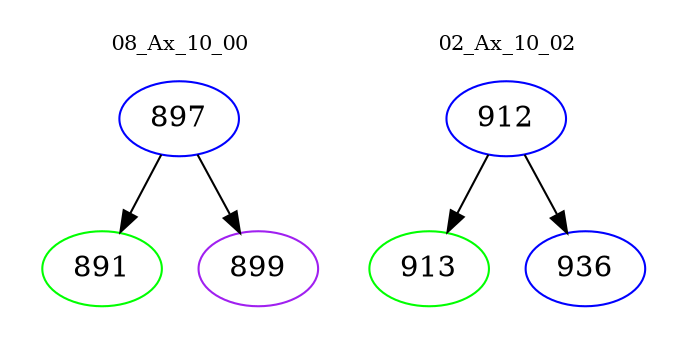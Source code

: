 digraph{
subgraph cluster_0 {
color = white
label = "08_Ax_10_00";
fontsize=10;
T0_897 [label="897", color="blue"]
T0_897 -> T0_891 [color="black"]
T0_891 [label="891", color="green"]
T0_897 -> T0_899 [color="black"]
T0_899 [label="899", color="purple"]
}
subgraph cluster_1 {
color = white
label = "02_Ax_10_02";
fontsize=10;
T1_912 [label="912", color="blue"]
T1_912 -> T1_913 [color="black"]
T1_913 [label="913", color="green"]
T1_912 -> T1_936 [color="black"]
T1_936 [label="936", color="blue"]
}
}
